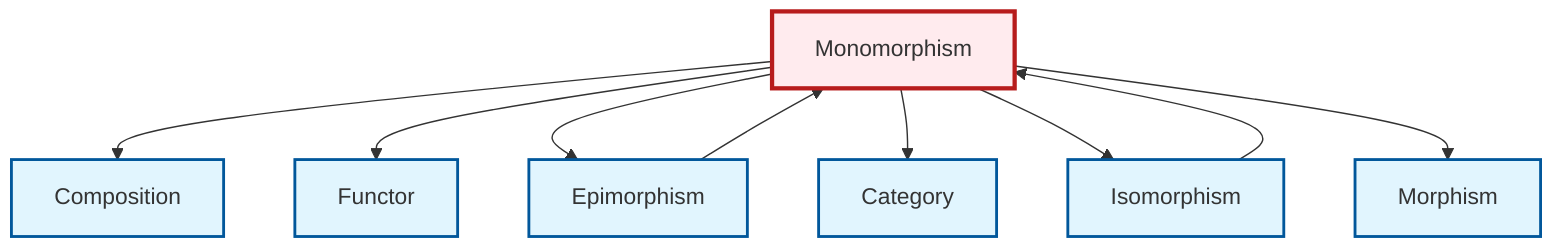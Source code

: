 graph TD
    classDef definition fill:#e1f5fe,stroke:#01579b,stroke-width:2px
    classDef theorem fill:#f3e5f5,stroke:#4a148c,stroke-width:2px
    classDef axiom fill:#fff3e0,stroke:#e65100,stroke-width:2px
    classDef example fill:#e8f5e9,stroke:#1b5e20,stroke-width:2px
    classDef current fill:#ffebee,stroke:#b71c1c,stroke-width:3px
    def-category["Category"]:::definition
    def-monomorphism["Monomorphism"]:::definition
    def-epimorphism["Epimorphism"]:::definition
    def-composition["Composition"]:::definition
    def-functor["Functor"]:::definition
    def-morphism["Morphism"]:::definition
    def-isomorphism["Isomorphism"]:::definition
    def-monomorphism --> def-composition
    def-monomorphism --> def-functor
    def-monomorphism --> def-epimorphism
    def-isomorphism --> def-monomorphism
    def-monomorphism --> def-category
    def-epimorphism --> def-monomorphism
    def-monomorphism --> def-isomorphism
    def-monomorphism --> def-morphism
    class def-monomorphism current